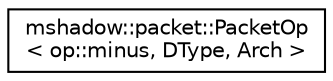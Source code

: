 digraph "Graphical Class Hierarchy"
{
 // LATEX_PDF_SIZE
  edge [fontname="Helvetica",fontsize="10",labelfontname="Helvetica",labelfontsize="10"];
  node [fontname="Helvetica",fontsize="10",shape=record];
  rankdir="LR";
  Node0 [label="mshadow::packet::PacketOp\l\< op::minus, DType, Arch \>",height=0.2,width=0.4,color="black", fillcolor="white", style="filled",URL="$structmshadow_1_1packet_1_1PacketOp_3_01op_1_1minus_00_01DType_00_01Arch_01_4.html",tooltip=" "];
}
